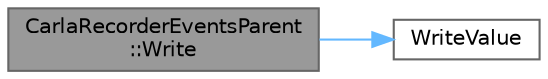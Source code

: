digraph "CarlaRecorderEventsParent::Write"
{
 // INTERACTIVE_SVG=YES
 // LATEX_PDF_SIZE
  bgcolor="transparent";
  edge [fontname=Helvetica,fontsize=10,labelfontname=Helvetica,labelfontsize=10];
  node [fontname=Helvetica,fontsize=10,shape=box,height=0.2,width=0.4];
  rankdir="LR";
  Node1 [id="Node000001",label="CarlaRecorderEventsParent\l::Write",height=0.2,width=0.4,color="gray40", fillcolor="grey60", style="filled", fontcolor="black",tooltip=" "];
  Node1 -> Node2 [id="edge1_Node000001_Node000002",color="steelblue1",style="solid",tooltip=" "];
  Node2 [id="Node000002",label="WriteValue",height=0.2,width=0.4,color="grey40", fillcolor="white", style="filled",URL="$d6/dd1/CarlaRecorderHelpers_8h.html#ab3001b37b537aff86368f502ef8dbfa6",tooltip=" "];
}

